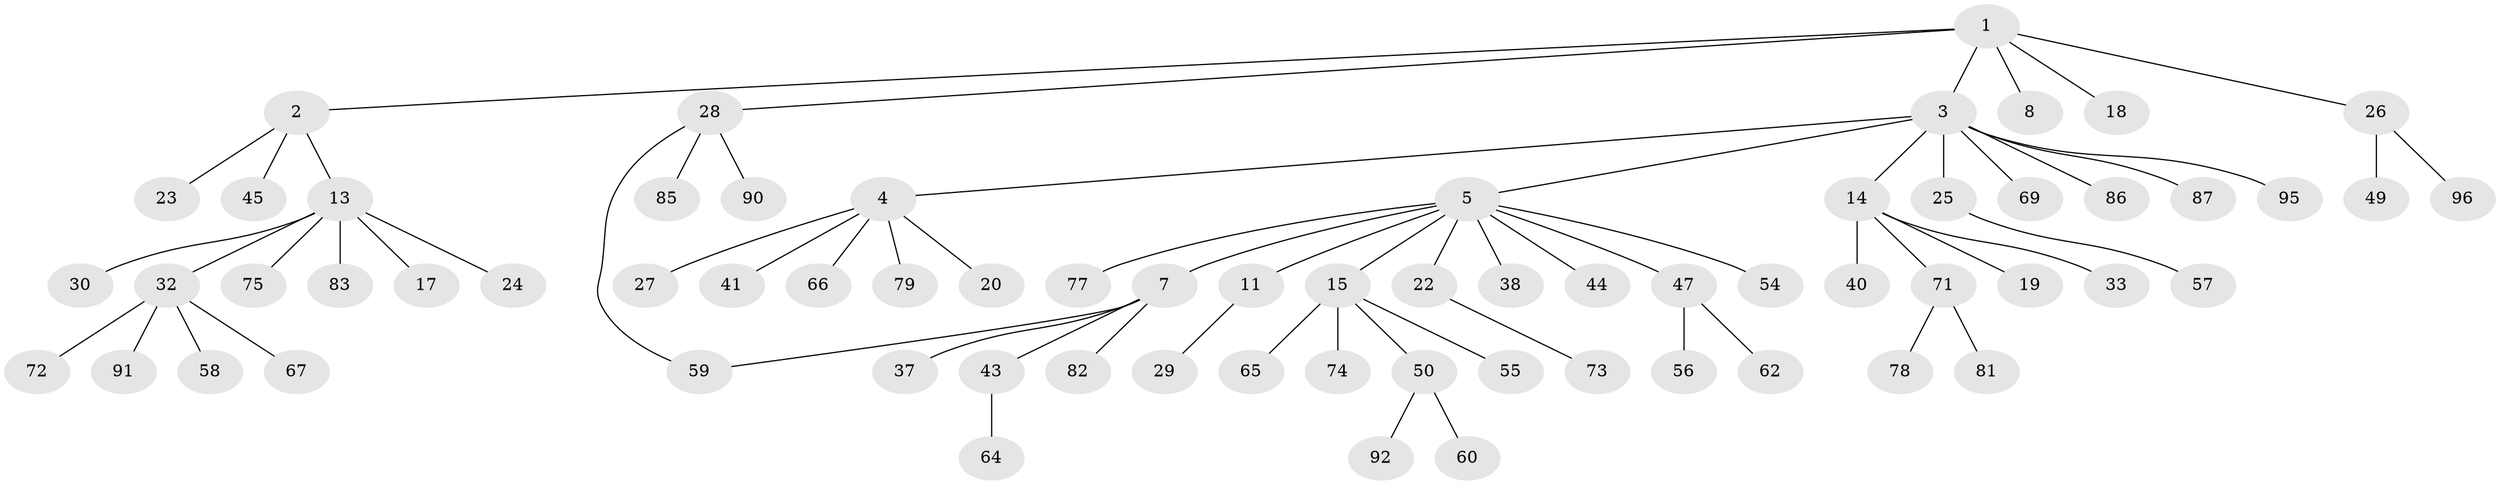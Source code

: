 // original degree distribution, {5: 0.02040816326530612, 3: 0.14285714285714285, 8: 0.02040816326530612, 6: 0.030612244897959183, 1: 0.5306122448979592, 4: 0.04081632653061224, 2: 0.21428571428571427}
// Generated by graph-tools (version 1.1) at 2025/10/02/27/25 16:10:51]
// undirected, 68 vertices, 68 edges
graph export_dot {
graph [start="1"]
  node [color=gray90,style=filled];
  1 [super="+16"];
  2 [super="+10"];
  3 [super="+6"];
  4 [super="+12"];
  5 [super="+9"];
  7 [super="+61"];
  8;
  11 [super="+39"];
  13 [super="+21"];
  14 [super="+31"];
  15 [super="+34"];
  17;
  18;
  19;
  20 [super="+98"];
  22 [super="+36"];
  23 [super="+46"];
  24;
  25 [super="+51"];
  26 [super="+68"];
  27 [super="+42"];
  28 [super="+52"];
  29;
  30;
  32 [super="+35"];
  33;
  37;
  38 [super="+89"];
  40 [super="+70"];
  41 [super="+53"];
  43 [super="+63"];
  44;
  45;
  47 [super="+48"];
  49 [super="+97"];
  50 [super="+84"];
  54;
  55 [super="+88"];
  56;
  57;
  58;
  59;
  60;
  62 [super="+80"];
  64;
  65;
  66;
  67;
  69;
  71 [super="+76"];
  72 [super="+94"];
  73;
  74;
  75;
  77;
  78;
  79;
  81;
  82;
  83;
  85;
  86;
  87;
  90 [super="+93"];
  91;
  92;
  95;
  96;
  1 -- 2;
  1 -- 3;
  1 -- 8;
  1 -- 18;
  1 -- 26;
  1 -- 28;
  2 -- 23;
  2 -- 13;
  2 -- 45;
  3 -- 4;
  3 -- 5;
  3 -- 69;
  3 -- 86;
  3 -- 87;
  3 -- 95;
  3 -- 25;
  3 -- 14;
  4 -- 27;
  4 -- 41;
  4 -- 66;
  4 -- 79;
  4 -- 20;
  5 -- 7;
  5 -- 15;
  5 -- 22;
  5 -- 38;
  5 -- 44;
  5 -- 47;
  5 -- 11;
  5 -- 77;
  5 -- 54;
  7 -- 37;
  7 -- 43;
  7 -- 59;
  7 -- 82;
  11 -- 29;
  13 -- 17;
  13 -- 24;
  13 -- 32;
  13 -- 83;
  13 -- 75;
  13 -- 30;
  14 -- 19;
  14 -- 40;
  14 -- 71;
  14 -- 33;
  15 -- 50;
  15 -- 74;
  15 -- 65;
  15 -- 55;
  22 -- 73;
  25 -- 57;
  26 -- 49;
  26 -- 96;
  28 -- 90;
  28 -- 59;
  28 -- 85;
  32 -- 91;
  32 -- 67;
  32 -- 58;
  32 -- 72;
  43 -- 64;
  47 -- 56;
  47 -- 62;
  50 -- 60;
  50 -- 92;
  71 -- 78;
  71 -- 81;
}
